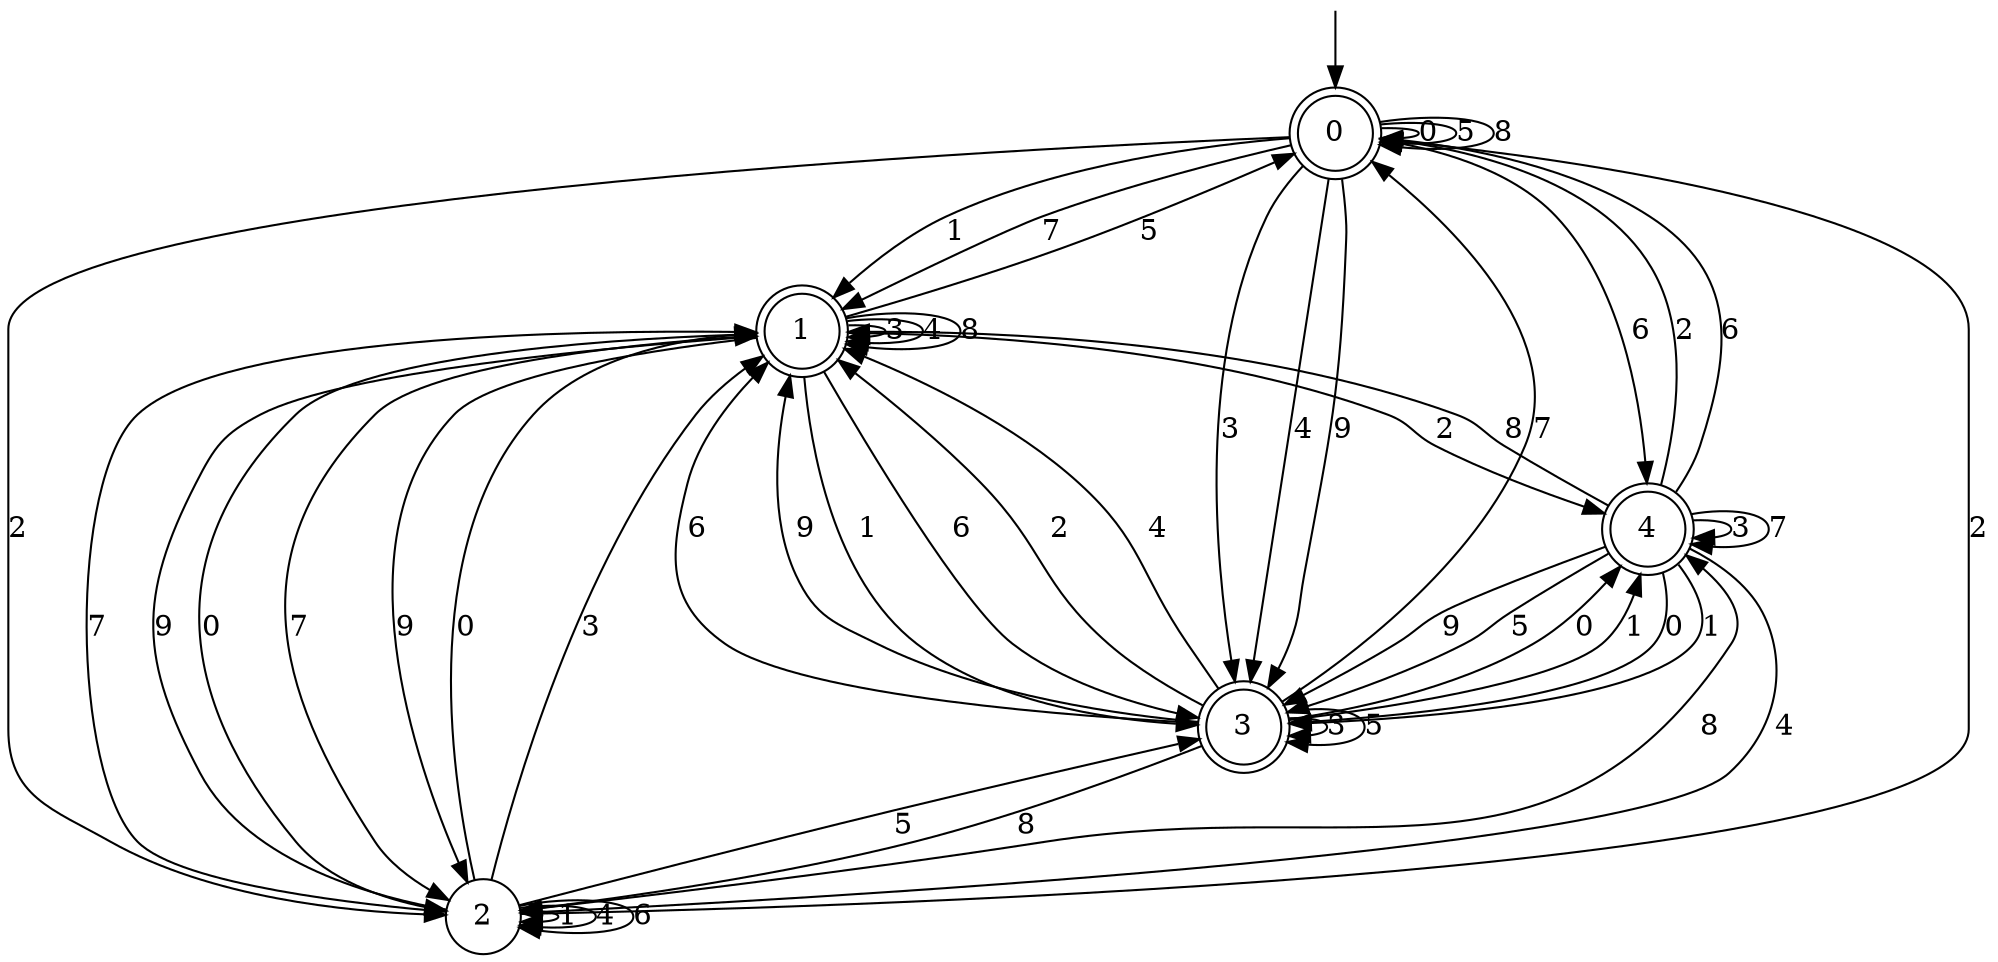 digraph g {

	s0 [shape="doublecircle" label="0"];
	s1 [shape="doublecircle" label="1"];
	s2 [shape="circle" label="2"];
	s3 [shape="doublecircle" label="3"];
	s4 [shape="doublecircle" label="4"];
	s0 -> s0 [label="0"];
	s0 -> s1 [label="1"];
	s0 -> s2 [label="2"];
	s0 -> s3 [label="3"];
	s0 -> s3 [label="4"];
	s0 -> s0 [label="5"];
	s0 -> s4 [label="6"];
	s0 -> s1 [label="7"];
	s0 -> s0 [label="8"];
	s0 -> s3 [label="9"];
	s1 -> s2 [label="0"];
	s1 -> s3 [label="1"];
	s1 -> s4 [label="2"];
	s1 -> s1 [label="3"];
	s1 -> s1 [label="4"];
	s1 -> s0 [label="5"];
	s1 -> s3 [label="6"];
	s1 -> s2 [label="7"];
	s1 -> s1 [label="8"];
	s1 -> s2 [label="9"];
	s2 -> s1 [label="0"];
	s2 -> s2 [label="1"];
	s2 -> s0 [label="2"];
	s2 -> s1 [label="3"];
	s2 -> s2 [label="4"];
	s2 -> s3 [label="5"];
	s2 -> s2 [label="6"];
	s2 -> s1 [label="7"];
	s2 -> s4 [label="8"];
	s2 -> s1 [label="9"];
	s3 -> s4 [label="0"];
	s3 -> s4 [label="1"];
	s3 -> s1 [label="2"];
	s3 -> s3 [label="3"];
	s3 -> s1 [label="4"];
	s3 -> s3 [label="5"];
	s3 -> s1 [label="6"];
	s3 -> s0 [label="7"];
	s3 -> s2 [label="8"];
	s3 -> s1 [label="9"];
	s4 -> s3 [label="0"];
	s4 -> s3 [label="1"];
	s4 -> s0 [label="2"];
	s4 -> s4 [label="3"];
	s4 -> s2 [label="4"];
	s4 -> s3 [label="5"];
	s4 -> s0 [label="6"];
	s4 -> s4 [label="7"];
	s4 -> s1 [label="8"];
	s4 -> s3 [label="9"];

__start0 [label="" shape="none" width="0" height="0"];
__start0 -> s0;

}
